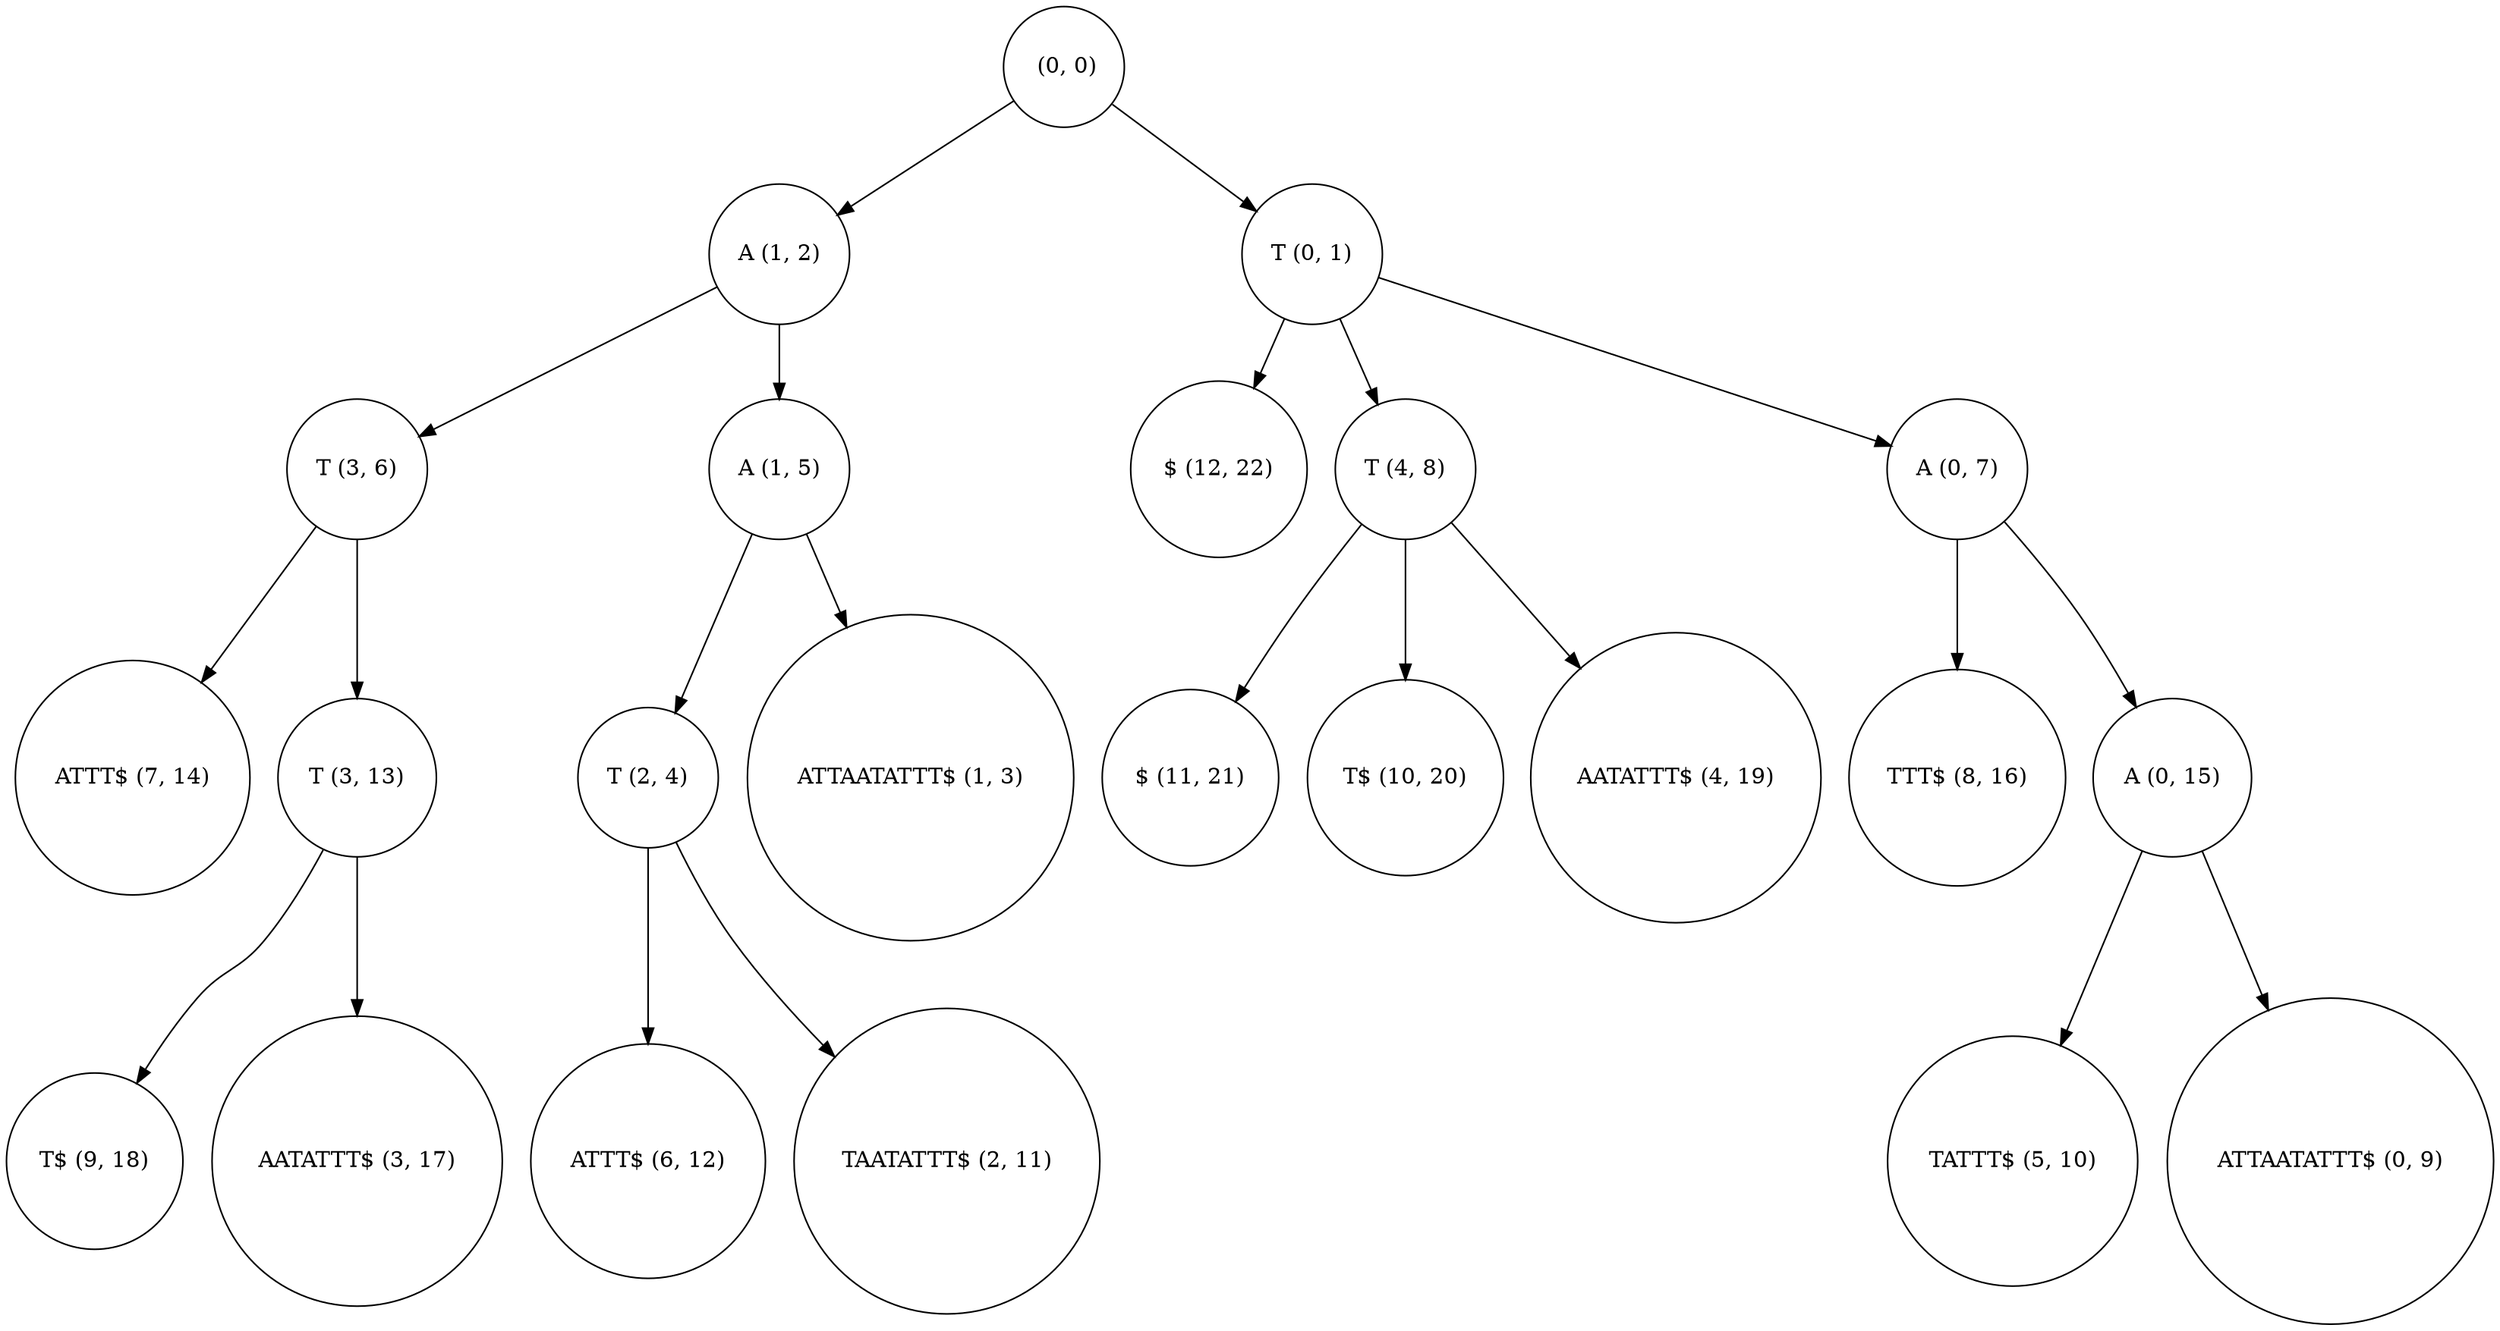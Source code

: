 digraph suffix {
	node [shape = circle];
	0 [label= " (0, 0)"];
	0 -> 2;
	2 [label= "A (1, 2)"];
	2 -> 6;
	6 [label= "T (3, 6)"];
	6 -> 14;
	14 [label= "ATTT$ (7, 14)"];
	6 -> 13;
	13 [label= "T (3, 13)"];
	13 -> 18;
	18 [label= "T$ (9, 18)"];
	13 -> 17;
	17 [label= "AATATTT$ (3, 17)"];
	2 -> 5;
	5 [label= "A (1, 5)"];
	5 -> 4;
	4 [label= "T (2, 4)"];
	4 -> 12;
	12 [label= "ATTT$ (6, 12)"];
	4 -> 11;
	11 [label= "TAATATTT$ (2, 11)"];
	5 -> 3;
	3 [label= "ATTAATATTT$ (1, 3)"];
	0 -> 1;
	1 [label= "T (0, 1)"];
	1 -> 22;
	22 [label= "$ (12, 22)"];
	1 -> 8;
	8 [label= "T (4, 8)"];
	8 -> 21;
	21 [label= "$ (11, 21)"];
	8 -> 20;
	20 [label= "T$ (10, 20)"];
	8 -> 19;
	19 [label= "AATATTT$ (4, 19)"];
	1 -> 7;
	7 [label= "A (0, 7)"];
	7 -> 16;
	16 [label= "TTT$ (8, 16)"];
	7 -> 15;
	15 [label= "A (0, 15)"];
	15 -> 10;
	10 [label= "TATTT$ (5, 10)"];
	15 -> 9;
	9 [label= "ATTAATATTT$ (0, 9)"];
}